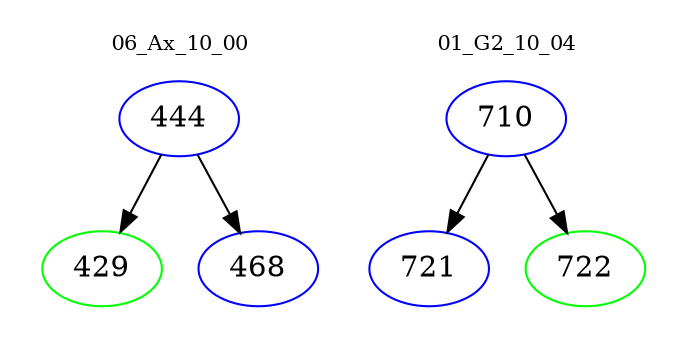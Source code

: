digraph{
subgraph cluster_0 {
color = white
label = "06_Ax_10_00";
fontsize=10;
T0_444 [label="444", color="blue"]
T0_444 -> T0_429 [color="black"]
T0_429 [label="429", color="green"]
T0_444 -> T0_468 [color="black"]
T0_468 [label="468", color="blue"]
}
subgraph cluster_1 {
color = white
label = "01_G2_10_04";
fontsize=10;
T1_710 [label="710", color="blue"]
T1_710 -> T1_721 [color="black"]
T1_721 [label="721", color="blue"]
T1_710 -> T1_722 [color="black"]
T1_722 [label="722", color="green"]
}
}
